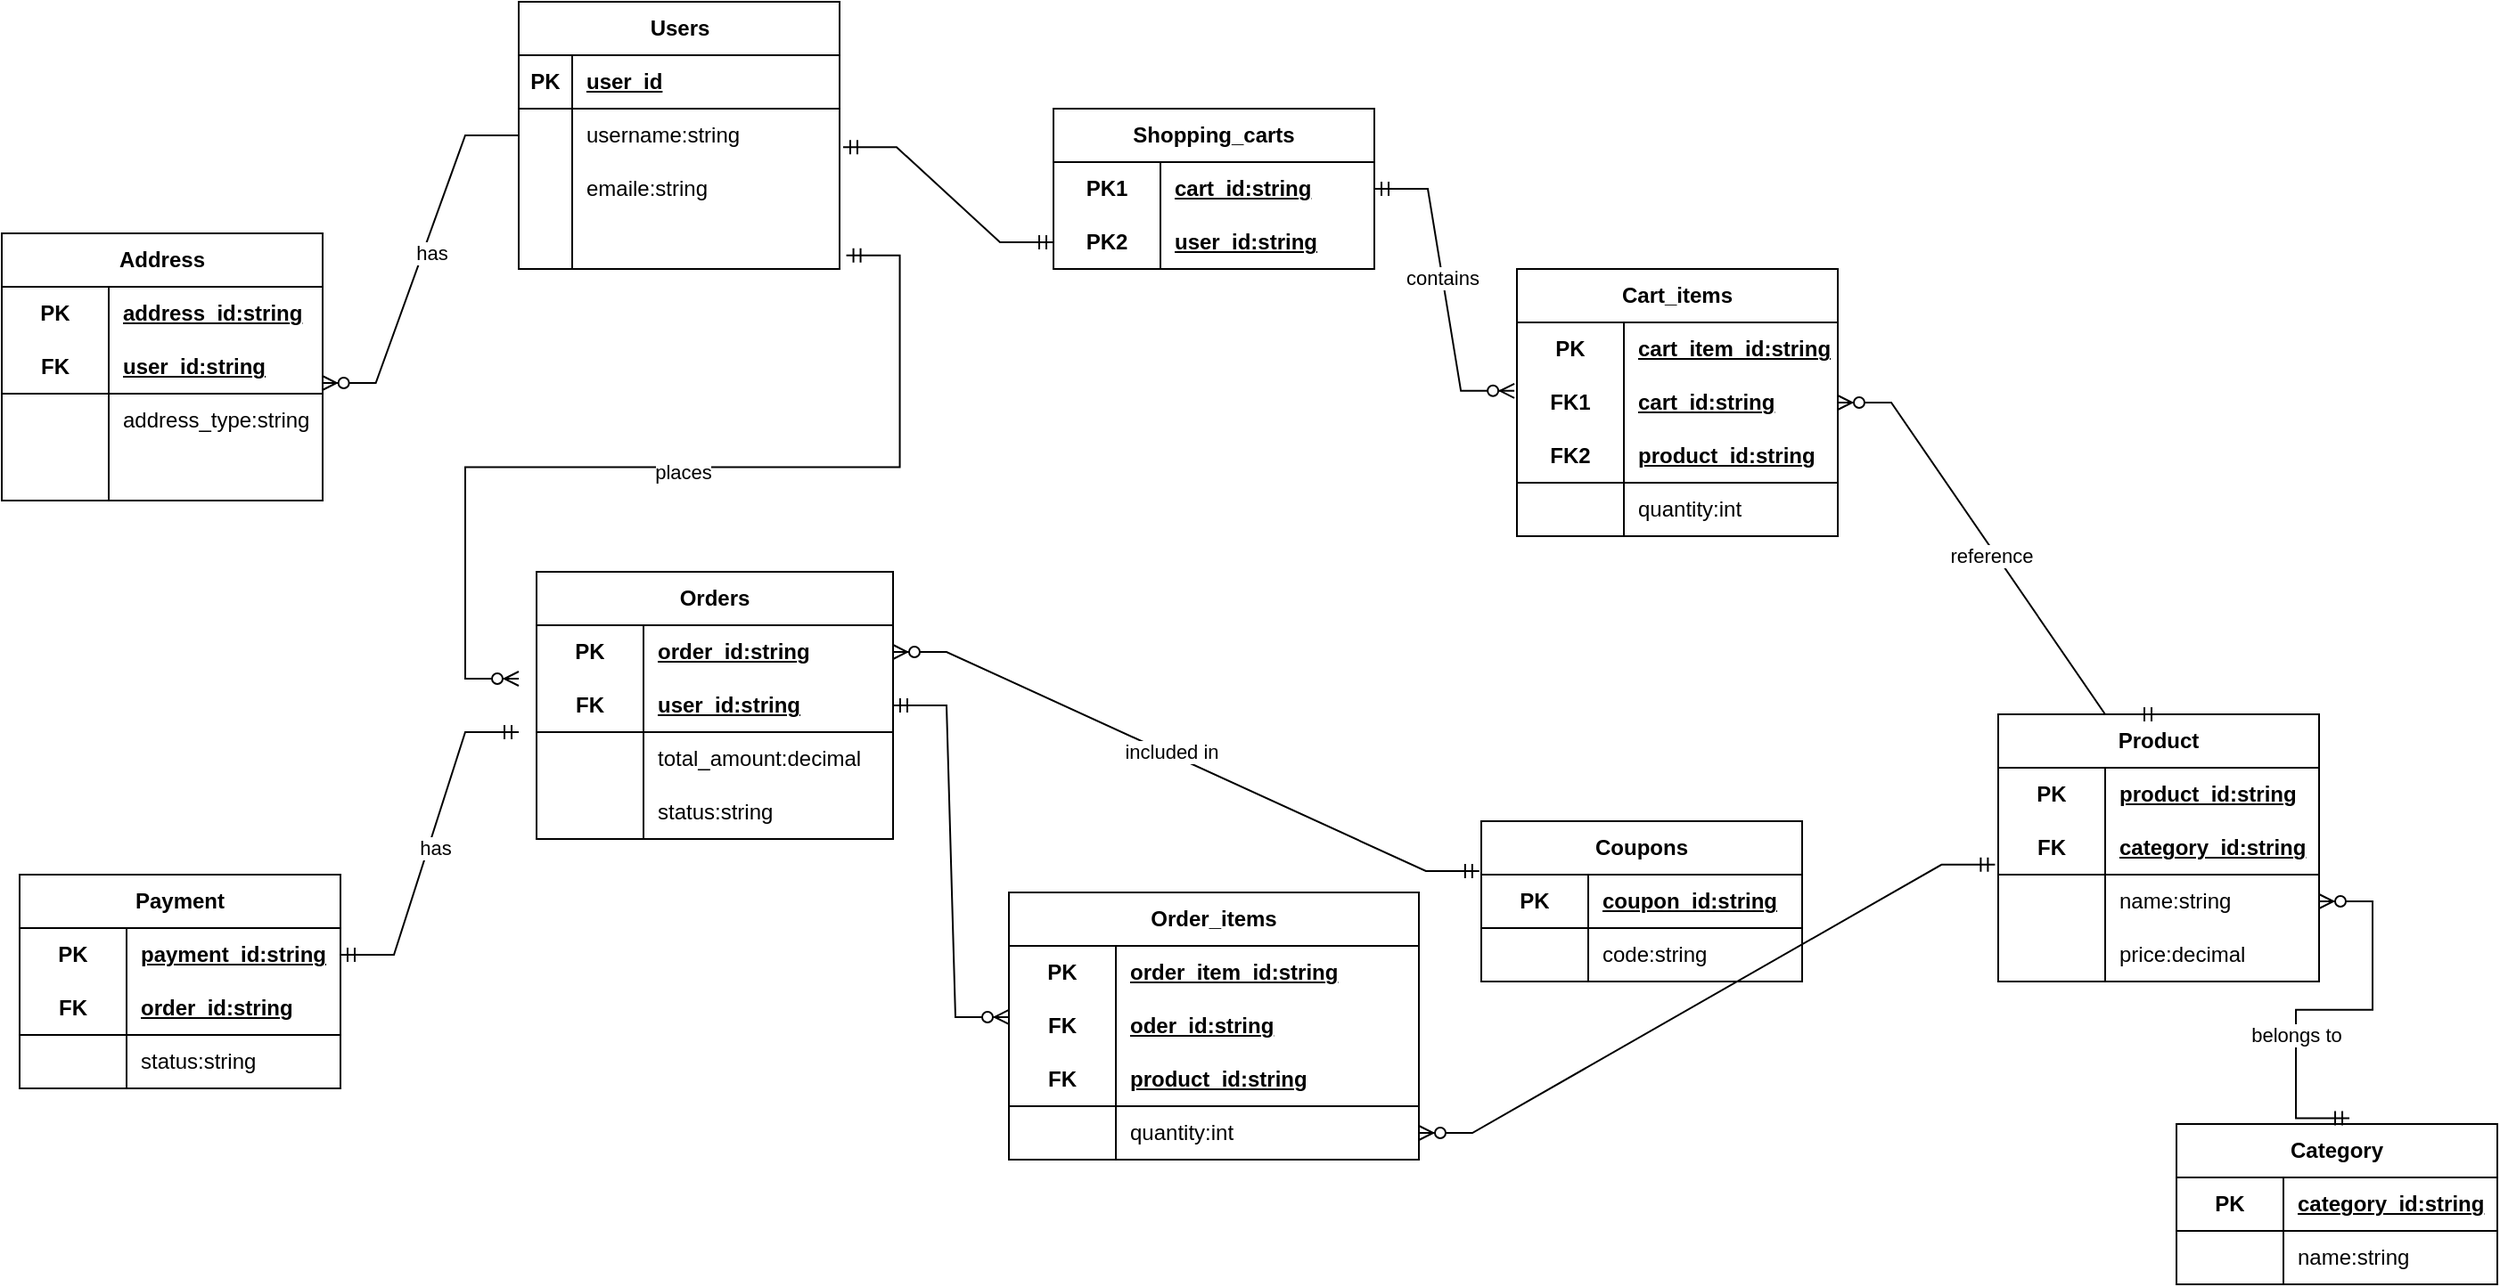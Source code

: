 <mxfile version="28.2.8">
  <diagram name="第 1 页" id="RHs9APcDyYt2y65QLB1x">
    <mxGraphModel dx="2623" dy="1254" grid="1" gridSize="10" guides="1" tooltips="1" connect="1" arrows="1" fold="1" page="1" pageScale="1" pageWidth="827" pageHeight="1169" math="0" shadow="0">
      <root>
        <mxCell id="0" />
        <mxCell id="1" parent="0" />
        <mxCell id="-cD7zculYkjX6uXaV5rv-506" value="Users" style="shape=table;startSize=30;container=1;collapsible=1;childLayout=tableLayout;fixedRows=1;rowLines=0;fontStyle=1;align=center;resizeLast=1;html=1;" vertex="1" parent="1">
          <mxGeometry x="140" y="550" width="180" height="150" as="geometry" />
        </mxCell>
        <mxCell id="-cD7zculYkjX6uXaV5rv-507" value="" style="shape=tableRow;horizontal=0;startSize=0;swimlaneHead=0;swimlaneBody=0;fillColor=none;collapsible=0;dropTarget=0;points=[[0,0.5],[1,0.5]];portConstraint=eastwest;top=0;left=0;right=0;bottom=1;" vertex="1" parent="-cD7zculYkjX6uXaV5rv-506">
          <mxGeometry y="30" width="180" height="30" as="geometry" />
        </mxCell>
        <mxCell id="-cD7zculYkjX6uXaV5rv-508" value="PK" style="shape=partialRectangle;connectable=0;fillColor=none;top=0;left=0;bottom=0;right=0;fontStyle=1;overflow=hidden;whiteSpace=wrap;html=1;" vertex="1" parent="-cD7zculYkjX6uXaV5rv-507">
          <mxGeometry width="30" height="30" as="geometry">
            <mxRectangle width="30" height="30" as="alternateBounds" />
          </mxGeometry>
        </mxCell>
        <mxCell id="-cD7zculYkjX6uXaV5rv-509" value="user_id" style="shape=partialRectangle;connectable=0;fillColor=none;top=0;left=0;bottom=0;right=0;align=left;spacingLeft=6;fontStyle=5;overflow=hidden;whiteSpace=wrap;html=1;" vertex="1" parent="-cD7zculYkjX6uXaV5rv-507">
          <mxGeometry x="30" width="150" height="30" as="geometry">
            <mxRectangle width="150" height="30" as="alternateBounds" />
          </mxGeometry>
        </mxCell>
        <mxCell id="-cD7zculYkjX6uXaV5rv-510" value="" style="shape=tableRow;horizontal=0;startSize=0;swimlaneHead=0;swimlaneBody=0;fillColor=none;collapsible=0;dropTarget=0;points=[[0,0.5],[1,0.5]];portConstraint=eastwest;top=0;left=0;right=0;bottom=0;" vertex="1" parent="-cD7zculYkjX6uXaV5rv-506">
          <mxGeometry y="60" width="180" height="30" as="geometry" />
        </mxCell>
        <mxCell id="-cD7zculYkjX6uXaV5rv-511" value="" style="shape=partialRectangle;connectable=0;fillColor=none;top=0;left=0;bottom=0;right=0;editable=1;overflow=hidden;whiteSpace=wrap;html=1;" vertex="1" parent="-cD7zculYkjX6uXaV5rv-510">
          <mxGeometry width="30" height="30" as="geometry">
            <mxRectangle width="30" height="30" as="alternateBounds" />
          </mxGeometry>
        </mxCell>
        <mxCell id="-cD7zculYkjX6uXaV5rv-512" value="username:string" style="shape=partialRectangle;connectable=0;fillColor=none;top=0;left=0;bottom=0;right=0;align=left;spacingLeft=6;overflow=hidden;whiteSpace=wrap;html=1;" vertex="1" parent="-cD7zculYkjX6uXaV5rv-510">
          <mxGeometry x="30" width="150" height="30" as="geometry">
            <mxRectangle width="150" height="30" as="alternateBounds" />
          </mxGeometry>
        </mxCell>
        <mxCell id="-cD7zculYkjX6uXaV5rv-513" value="" style="shape=tableRow;horizontal=0;startSize=0;swimlaneHead=0;swimlaneBody=0;fillColor=none;collapsible=0;dropTarget=0;points=[[0,0.5],[1,0.5]];portConstraint=eastwest;top=0;left=0;right=0;bottom=0;" vertex="1" parent="-cD7zculYkjX6uXaV5rv-506">
          <mxGeometry y="90" width="180" height="30" as="geometry" />
        </mxCell>
        <mxCell id="-cD7zculYkjX6uXaV5rv-514" value="" style="shape=partialRectangle;connectable=0;fillColor=none;top=0;left=0;bottom=0;right=0;editable=1;overflow=hidden;whiteSpace=wrap;html=1;" vertex="1" parent="-cD7zculYkjX6uXaV5rv-513">
          <mxGeometry width="30" height="30" as="geometry">
            <mxRectangle width="30" height="30" as="alternateBounds" />
          </mxGeometry>
        </mxCell>
        <mxCell id="-cD7zculYkjX6uXaV5rv-515" value="emaile:string" style="shape=partialRectangle;connectable=0;fillColor=none;top=0;left=0;bottom=0;right=0;align=left;spacingLeft=6;overflow=hidden;whiteSpace=wrap;html=1;" vertex="1" parent="-cD7zculYkjX6uXaV5rv-513">
          <mxGeometry x="30" width="150" height="30" as="geometry">
            <mxRectangle width="150" height="30" as="alternateBounds" />
          </mxGeometry>
        </mxCell>
        <mxCell id="-cD7zculYkjX6uXaV5rv-516" value="" style="shape=tableRow;horizontal=0;startSize=0;swimlaneHead=0;swimlaneBody=0;fillColor=none;collapsible=0;dropTarget=0;points=[[0,0.5],[1,0.5]];portConstraint=eastwest;top=0;left=0;right=0;bottom=0;" vertex="1" parent="-cD7zculYkjX6uXaV5rv-506">
          <mxGeometry y="120" width="180" height="30" as="geometry" />
        </mxCell>
        <mxCell id="-cD7zculYkjX6uXaV5rv-517" value="" style="shape=partialRectangle;connectable=0;fillColor=none;top=0;left=0;bottom=0;right=0;editable=1;overflow=hidden;whiteSpace=wrap;html=1;" vertex="1" parent="-cD7zculYkjX6uXaV5rv-516">
          <mxGeometry width="30" height="30" as="geometry">
            <mxRectangle width="30" height="30" as="alternateBounds" />
          </mxGeometry>
        </mxCell>
        <mxCell id="-cD7zculYkjX6uXaV5rv-518" value="" style="shape=partialRectangle;connectable=0;fillColor=none;top=0;left=0;bottom=0;right=0;align=left;spacingLeft=6;overflow=hidden;whiteSpace=wrap;html=1;" vertex="1" parent="-cD7zculYkjX6uXaV5rv-516">
          <mxGeometry x="30" width="150" height="30" as="geometry">
            <mxRectangle width="150" height="30" as="alternateBounds" />
          </mxGeometry>
        </mxCell>
        <mxCell id="-cD7zculYkjX6uXaV5rv-521" value="Shopping_carts" style="shape=table;startSize=30;container=1;collapsible=1;childLayout=tableLayout;fixedRows=1;rowLines=0;fontStyle=1;align=center;resizeLast=1;html=1;whiteSpace=wrap;" vertex="1" parent="1">
          <mxGeometry x="440" y="610" width="180" height="90" as="geometry" />
        </mxCell>
        <mxCell id="-cD7zculYkjX6uXaV5rv-522" value="" style="shape=tableRow;horizontal=0;startSize=0;swimlaneHead=0;swimlaneBody=0;fillColor=none;collapsible=0;dropTarget=0;points=[[0,0.5],[1,0.5]];portConstraint=eastwest;top=0;left=0;right=0;bottom=0;html=1;" vertex="1" parent="-cD7zculYkjX6uXaV5rv-521">
          <mxGeometry y="30" width="180" height="30" as="geometry" />
        </mxCell>
        <mxCell id="-cD7zculYkjX6uXaV5rv-523" value="PK1" style="shape=partialRectangle;connectable=0;fillColor=none;top=0;left=0;bottom=0;right=0;fontStyle=1;overflow=hidden;html=1;whiteSpace=wrap;" vertex="1" parent="-cD7zculYkjX6uXaV5rv-522">
          <mxGeometry width="60" height="30" as="geometry">
            <mxRectangle width="60" height="30" as="alternateBounds" />
          </mxGeometry>
        </mxCell>
        <mxCell id="-cD7zculYkjX6uXaV5rv-524" value="cart_id:string" style="shape=partialRectangle;connectable=0;fillColor=none;top=0;left=0;bottom=0;right=0;align=left;spacingLeft=6;fontStyle=5;overflow=hidden;html=1;whiteSpace=wrap;" vertex="1" parent="-cD7zculYkjX6uXaV5rv-522">
          <mxGeometry x="60" width="120" height="30" as="geometry">
            <mxRectangle width="120" height="30" as="alternateBounds" />
          </mxGeometry>
        </mxCell>
        <mxCell id="-cD7zculYkjX6uXaV5rv-525" value="" style="shape=tableRow;horizontal=0;startSize=0;swimlaneHead=0;swimlaneBody=0;fillColor=none;collapsible=0;dropTarget=0;points=[[0,0.5],[1,0.5]];portConstraint=eastwest;top=0;left=0;right=0;bottom=1;html=1;" vertex="1" parent="-cD7zculYkjX6uXaV5rv-521">
          <mxGeometry y="60" width="180" height="30" as="geometry" />
        </mxCell>
        <mxCell id="-cD7zculYkjX6uXaV5rv-526" value="PK2" style="shape=partialRectangle;connectable=0;fillColor=none;top=0;left=0;bottom=0;right=0;fontStyle=1;overflow=hidden;html=1;whiteSpace=wrap;" vertex="1" parent="-cD7zculYkjX6uXaV5rv-525">
          <mxGeometry width="60" height="30" as="geometry">
            <mxRectangle width="60" height="30" as="alternateBounds" />
          </mxGeometry>
        </mxCell>
        <mxCell id="-cD7zculYkjX6uXaV5rv-527" value="user_id:string" style="shape=partialRectangle;connectable=0;fillColor=none;top=0;left=0;bottom=0;right=0;align=left;spacingLeft=6;fontStyle=5;overflow=hidden;html=1;whiteSpace=wrap;" vertex="1" parent="-cD7zculYkjX6uXaV5rv-525">
          <mxGeometry x="60" width="120" height="30" as="geometry">
            <mxRectangle width="120" height="30" as="alternateBounds" />
          </mxGeometry>
        </mxCell>
        <mxCell id="-cD7zculYkjX6uXaV5rv-534" value="" style="edgeStyle=entityRelationEdgeStyle;fontSize=12;html=1;endArrow=ERmandOne;startArrow=ERmandOne;rounded=0;exitX=1.011;exitY=0.72;exitDx=0;exitDy=0;exitPerimeter=0;entryX=0;entryY=0.5;entryDx=0;entryDy=0;" edge="1" parent="1" source="-cD7zculYkjX6uXaV5rv-510" target="-cD7zculYkjX6uXaV5rv-525">
          <mxGeometry width="100" height="100" relative="1" as="geometry">
            <mxPoint x="420" y="680" as="sourcePoint" />
            <mxPoint x="520" y="580" as="targetPoint" />
          </mxGeometry>
        </mxCell>
        <mxCell id="-cD7zculYkjX6uXaV5rv-535" value="Address" style="shape=table;startSize=30;container=1;collapsible=1;childLayout=tableLayout;fixedRows=1;rowLines=0;fontStyle=1;align=center;resizeLast=1;html=1;whiteSpace=wrap;" vertex="1" parent="1">
          <mxGeometry x="-150" y="680" width="180" height="150" as="geometry" />
        </mxCell>
        <mxCell id="-cD7zculYkjX6uXaV5rv-536" value="" style="shape=tableRow;horizontal=0;startSize=0;swimlaneHead=0;swimlaneBody=0;fillColor=none;collapsible=0;dropTarget=0;points=[[0,0.5],[1,0.5]];portConstraint=eastwest;top=0;left=0;right=0;bottom=0;html=1;" vertex="1" parent="-cD7zculYkjX6uXaV5rv-535">
          <mxGeometry y="30" width="180" height="30" as="geometry" />
        </mxCell>
        <mxCell id="-cD7zculYkjX6uXaV5rv-537" value="PK" style="shape=partialRectangle;connectable=0;fillColor=none;top=0;left=0;bottom=0;right=0;fontStyle=1;overflow=hidden;html=1;whiteSpace=wrap;" vertex="1" parent="-cD7zculYkjX6uXaV5rv-536">
          <mxGeometry width="60" height="30" as="geometry">
            <mxRectangle width="60" height="30" as="alternateBounds" />
          </mxGeometry>
        </mxCell>
        <mxCell id="-cD7zculYkjX6uXaV5rv-538" value="address_id:string" style="shape=partialRectangle;connectable=0;fillColor=none;top=0;left=0;bottom=0;right=0;align=left;spacingLeft=6;fontStyle=5;overflow=hidden;html=1;whiteSpace=wrap;" vertex="1" parent="-cD7zculYkjX6uXaV5rv-536">
          <mxGeometry x="60" width="120" height="30" as="geometry">
            <mxRectangle width="120" height="30" as="alternateBounds" />
          </mxGeometry>
        </mxCell>
        <mxCell id="-cD7zculYkjX6uXaV5rv-539" value="" style="shape=tableRow;horizontal=0;startSize=0;swimlaneHead=0;swimlaneBody=0;fillColor=none;collapsible=0;dropTarget=0;points=[[0,0.5],[1,0.5]];portConstraint=eastwest;top=0;left=0;right=0;bottom=1;html=1;" vertex="1" parent="-cD7zculYkjX6uXaV5rv-535">
          <mxGeometry y="60" width="180" height="30" as="geometry" />
        </mxCell>
        <mxCell id="-cD7zculYkjX6uXaV5rv-540" value="FK" style="shape=partialRectangle;connectable=0;fillColor=none;top=0;left=0;bottom=0;right=0;fontStyle=1;overflow=hidden;html=1;whiteSpace=wrap;" vertex="1" parent="-cD7zculYkjX6uXaV5rv-539">
          <mxGeometry width="60" height="30" as="geometry">
            <mxRectangle width="60" height="30" as="alternateBounds" />
          </mxGeometry>
        </mxCell>
        <mxCell id="-cD7zculYkjX6uXaV5rv-541" value="user_id:string" style="shape=partialRectangle;connectable=0;fillColor=none;top=0;left=0;bottom=0;right=0;align=left;spacingLeft=6;fontStyle=5;overflow=hidden;html=1;whiteSpace=wrap;" vertex="1" parent="-cD7zculYkjX6uXaV5rv-539">
          <mxGeometry x="60" width="120" height="30" as="geometry">
            <mxRectangle width="120" height="30" as="alternateBounds" />
          </mxGeometry>
        </mxCell>
        <mxCell id="-cD7zculYkjX6uXaV5rv-542" value="" style="shape=tableRow;horizontal=0;startSize=0;swimlaneHead=0;swimlaneBody=0;fillColor=none;collapsible=0;dropTarget=0;points=[[0,0.5],[1,0.5]];portConstraint=eastwest;top=0;left=0;right=0;bottom=0;html=1;" vertex="1" parent="-cD7zculYkjX6uXaV5rv-535">
          <mxGeometry y="90" width="180" height="30" as="geometry" />
        </mxCell>
        <mxCell id="-cD7zculYkjX6uXaV5rv-543" value="" style="shape=partialRectangle;connectable=0;fillColor=none;top=0;left=0;bottom=0;right=0;editable=1;overflow=hidden;html=1;whiteSpace=wrap;" vertex="1" parent="-cD7zculYkjX6uXaV5rv-542">
          <mxGeometry width="60" height="30" as="geometry">
            <mxRectangle width="60" height="30" as="alternateBounds" />
          </mxGeometry>
        </mxCell>
        <mxCell id="-cD7zculYkjX6uXaV5rv-544" value="address_type:string" style="shape=partialRectangle;connectable=0;fillColor=none;top=0;left=0;bottom=0;right=0;align=left;spacingLeft=6;overflow=hidden;html=1;whiteSpace=wrap;" vertex="1" parent="-cD7zculYkjX6uXaV5rv-542">
          <mxGeometry x="60" width="120" height="30" as="geometry">
            <mxRectangle width="120" height="30" as="alternateBounds" />
          </mxGeometry>
        </mxCell>
        <mxCell id="-cD7zculYkjX6uXaV5rv-545" value="" style="shape=tableRow;horizontal=0;startSize=0;swimlaneHead=0;swimlaneBody=0;fillColor=none;collapsible=0;dropTarget=0;points=[[0,0.5],[1,0.5]];portConstraint=eastwest;top=0;left=0;right=0;bottom=0;html=1;" vertex="1" parent="-cD7zculYkjX6uXaV5rv-535">
          <mxGeometry y="120" width="180" height="30" as="geometry" />
        </mxCell>
        <mxCell id="-cD7zculYkjX6uXaV5rv-546" value="" style="shape=partialRectangle;connectable=0;fillColor=none;top=0;left=0;bottom=0;right=0;editable=1;overflow=hidden;html=1;whiteSpace=wrap;" vertex="1" parent="-cD7zculYkjX6uXaV5rv-545">
          <mxGeometry width="60" height="30" as="geometry">
            <mxRectangle width="60" height="30" as="alternateBounds" />
          </mxGeometry>
        </mxCell>
        <mxCell id="-cD7zculYkjX6uXaV5rv-547" value="" style="shape=partialRectangle;connectable=0;fillColor=none;top=0;left=0;bottom=0;right=0;align=left;spacingLeft=6;overflow=hidden;html=1;whiteSpace=wrap;" vertex="1" parent="-cD7zculYkjX6uXaV5rv-545">
          <mxGeometry x="60" width="120" height="30" as="geometry">
            <mxRectangle width="120" height="30" as="alternateBounds" />
          </mxGeometry>
        </mxCell>
        <mxCell id="-cD7zculYkjX6uXaV5rv-548" value="" style="edgeStyle=entityRelationEdgeStyle;fontSize=12;html=1;endArrow=ERzeroToMany;endFill=1;rounded=0;entryX=0.999;entryY=0.8;entryDx=0;entryDy=0;entryPerimeter=0;exitX=0;exitY=0.5;exitDx=0;exitDy=0;" edge="1" parent="1" source="-cD7zculYkjX6uXaV5rv-510" target="-cD7zculYkjX6uXaV5rv-539">
          <mxGeometry width="100" height="100" relative="1" as="geometry">
            <mxPoint x="-60" y="680" as="sourcePoint" />
            <mxPoint x="40" y="580" as="targetPoint" />
          </mxGeometry>
        </mxCell>
        <mxCell id="-cD7zculYkjX6uXaV5rv-549" value="has" style="edgeLabel;html=1;align=center;verticalAlign=middle;resizable=0;points=[];" vertex="1" connectable="0" parent="-cD7zculYkjX6uXaV5rv-548">
          <mxGeometry x="-0.054" y="4" relative="1" as="geometry">
            <mxPoint as="offset" />
          </mxGeometry>
        </mxCell>
        <mxCell id="-cD7zculYkjX6uXaV5rv-550" value="Cart_items" style="shape=table;startSize=30;container=1;collapsible=1;childLayout=tableLayout;fixedRows=1;rowLines=0;fontStyle=1;align=center;resizeLast=1;html=1;whiteSpace=wrap;" vertex="1" parent="1">
          <mxGeometry x="700" y="700" width="180" height="150" as="geometry" />
        </mxCell>
        <mxCell id="-cD7zculYkjX6uXaV5rv-551" value="" style="shape=tableRow;horizontal=0;startSize=0;swimlaneHead=0;swimlaneBody=0;fillColor=none;collapsible=0;dropTarget=0;points=[[0,0.5],[1,0.5]];portConstraint=eastwest;top=0;left=0;right=0;bottom=0;html=1;" vertex="1" parent="-cD7zculYkjX6uXaV5rv-550">
          <mxGeometry y="30" width="180" height="30" as="geometry" />
        </mxCell>
        <mxCell id="-cD7zculYkjX6uXaV5rv-552" value="PK" style="shape=partialRectangle;connectable=0;fillColor=none;top=0;left=0;bottom=0;right=0;fontStyle=1;overflow=hidden;html=1;whiteSpace=wrap;" vertex="1" parent="-cD7zculYkjX6uXaV5rv-551">
          <mxGeometry width="60" height="30" as="geometry">
            <mxRectangle width="60" height="30" as="alternateBounds" />
          </mxGeometry>
        </mxCell>
        <mxCell id="-cD7zculYkjX6uXaV5rv-553" value="cart_item_id:string" style="shape=partialRectangle;connectable=0;fillColor=none;top=0;left=0;bottom=0;right=0;align=left;spacingLeft=6;fontStyle=5;overflow=hidden;html=1;whiteSpace=wrap;" vertex="1" parent="-cD7zculYkjX6uXaV5rv-551">
          <mxGeometry x="60" width="120" height="30" as="geometry">
            <mxRectangle width="120" height="30" as="alternateBounds" />
          </mxGeometry>
        </mxCell>
        <mxCell id="-cD7zculYkjX6uXaV5rv-569" style="shape=tableRow;horizontal=0;startSize=0;swimlaneHead=0;swimlaneBody=0;fillColor=none;collapsible=0;dropTarget=0;points=[[0,0.5],[1,0.5]];portConstraint=eastwest;top=0;left=0;right=0;bottom=0;html=1;" vertex="1" parent="-cD7zculYkjX6uXaV5rv-550">
          <mxGeometry y="60" width="180" height="30" as="geometry" />
        </mxCell>
        <mxCell id="-cD7zculYkjX6uXaV5rv-570" value="FK1" style="shape=partialRectangle;connectable=0;fillColor=none;top=0;left=0;bottom=0;right=0;fontStyle=1;overflow=hidden;html=1;whiteSpace=wrap;" vertex="1" parent="-cD7zculYkjX6uXaV5rv-569">
          <mxGeometry width="60" height="30" as="geometry">
            <mxRectangle width="60" height="30" as="alternateBounds" />
          </mxGeometry>
        </mxCell>
        <mxCell id="-cD7zculYkjX6uXaV5rv-571" value="cart_id:string" style="shape=partialRectangle;connectable=0;fillColor=none;top=0;left=0;bottom=0;right=0;align=left;spacingLeft=6;fontStyle=5;overflow=hidden;html=1;whiteSpace=wrap;" vertex="1" parent="-cD7zculYkjX6uXaV5rv-569">
          <mxGeometry x="60" width="120" height="30" as="geometry">
            <mxRectangle width="120" height="30" as="alternateBounds" />
          </mxGeometry>
        </mxCell>
        <mxCell id="-cD7zculYkjX6uXaV5rv-554" value="" style="shape=tableRow;horizontal=0;startSize=0;swimlaneHead=0;swimlaneBody=0;fillColor=none;collapsible=0;dropTarget=0;points=[[0,0.5],[1,0.5]];portConstraint=eastwest;top=0;left=0;right=0;bottom=1;html=1;" vertex="1" parent="-cD7zculYkjX6uXaV5rv-550">
          <mxGeometry y="90" width="180" height="30" as="geometry" />
        </mxCell>
        <mxCell id="-cD7zculYkjX6uXaV5rv-555" value="FK2" style="shape=partialRectangle;connectable=0;fillColor=none;top=0;left=0;bottom=0;right=0;fontStyle=1;overflow=hidden;html=1;whiteSpace=wrap;" vertex="1" parent="-cD7zculYkjX6uXaV5rv-554">
          <mxGeometry width="60" height="30" as="geometry">
            <mxRectangle width="60" height="30" as="alternateBounds" />
          </mxGeometry>
        </mxCell>
        <mxCell id="-cD7zculYkjX6uXaV5rv-556" value="product_id:string" style="shape=partialRectangle;connectable=0;fillColor=none;top=0;left=0;bottom=0;right=0;align=left;spacingLeft=6;fontStyle=5;overflow=hidden;html=1;whiteSpace=wrap;" vertex="1" parent="-cD7zculYkjX6uXaV5rv-554">
          <mxGeometry x="60" width="120" height="30" as="geometry">
            <mxRectangle width="120" height="30" as="alternateBounds" />
          </mxGeometry>
        </mxCell>
        <mxCell id="-cD7zculYkjX6uXaV5rv-560" value="" style="shape=tableRow;horizontal=0;startSize=0;swimlaneHead=0;swimlaneBody=0;fillColor=none;collapsible=0;dropTarget=0;points=[[0,0.5],[1,0.5]];portConstraint=eastwest;top=0;left=0;right=0;bottom=0;html=1;" vertex="1" parent="-cD7zculYkjX6uXaV5rv-550">
          <mxGeometry y="120" width="180" height="30" as="geometry" />
        </mxCell>
        <mxCell id="-cD7zculYkjX6uXaV5rv-561" value="" style="shape=partialRectangle;connectable=0;fillColor=none;top=0;left=0;bottom=0;right=0;editable=1;overflow=hidden;html=1;whiteSpace=wrap;" vertex="1" parent="-cD7zculYkjX6uXaV5rv-560">
          <mxGeometry width="60" height="30" as="geometry">
            <mxRectangle width="60" height="30" as="alternateBounds" />
          </mxGeometry>
        </mxCell>
        <mxCell id="-cD7zculYkjX6uXaV5rv-562" value="quantity:int" style="shape=partialRectangle;connectable=0;fillColor=none;top=0;left=0;bottom=0;right=0;align=left;spacingLeft=6;overflow=hidden;html=1;whiteSpace=wrap;" vertex="1" parent="-cD7zculYkjX6uXaV5rv-560">
          <mxGeometry x="60" width="120" height="30" as="geometry">
            <mxRectangle width="120" height="30" as="alternateBounds" />
          </mxGeometry>
        </mxCell>
        <mxCell id="-cD7zculYkjX6uXaV5rv-573" value="" style="edgeStyle=entityRelationEdgeStyle;fontSize=12;html=1;endArrow=ERzeroToMany;startArrow=ERmandOne;rounded=0;entryX=-0.008;entryY=0.28;entryDx=0;entryDy=0;entryPerimeter=0;exitX=1;exitY=0.5;exitDx=0;exitDy=0;" edge="1" parent="1" source="-cD7zculYkjX6uXaV5rv-522" target="-cD7zculYkjX6uXaV5rv-569">
          <mxGeometry width="100" height="100" relative="1" as="geometry">
            <mxPoint x="440" y="840" as="sourcePoint" />
            <mxPoint x="540" y="740" as="targetPoint" />
          </mxGeometry>
        </mxCell>
        <mxCell id="-cD7zculYkjX6uXaV5rv-574" value="contains" style="edgeLabel;html=1;align=center;verticalAlign=middle;resizable=0;points=[];" vertex="1" connectable="0" parent="-cD7zculYkjX6uXaV5rv-573">
          <mxGeometry x="-0.081" relative="1" as="geometry">
            <mxPoint as="offset" />
          </mxGeometry>
        </mxCell>
        <mxCell id="-cD7zculYkjX6uXaV5rv-575" value="Orders" style="shape=table;startSize=30;container=1;collapsible=1;childLayout=tableLayout;fixedRows=1;rowLines=0;fontStyle=1;align=center;resizeLast=1;html=1;whiteSpace=wrap;" vertex="1" parent="1">
          <mxGeometry x="150" y="870" width="200" height="150" as="geometry" />
        </mxCell>
        <mxCell id="-cD7zculYkjX6uXaV5rv-576" value="" style="shape=tableRow;horizontal=0;startSize=0;swimlaneHead=0;swimlaneBody=0;fillColor=none;collapsible=0;dropTarget=0;points=[[0,0.5],[1,0.5]];portConstraint=eastwest;top=0;left=0;right=0;bottom=0;html=1;" vertex="1" parent="-cD7zculYkjX6uXaV5rv-575">
          <mxGeometry y="30" width="200" height="30" as="geometry" />
        </mxCell>
        <mxCell id="-cD7zculYkjX6uXaV5rv-577" value="PK" style="shape=partialRectangle;connectable=0;fillColor=none;top=0;left=0;bottom=0;right=0;fontStyle=1;overflow=hidden;html=1;whiteSpace=wrap;" vertex="1" parent="-cD7zculYkjX6uXaV5rv-576">
          <mxGeometry width="60" height="30" as="geometry">
            <mxRectangle width="60" height="30" as="alternateBounds" />
          </mxGeometry>
        </mxCell>
        <mxCell id="-cD7zculYkjX6uXaV5rv-578" value="order_id:string" style="shape=partialRectangle;connectable=0;fillColor=none;top=0;left=0;bottom=0;right=0;align=left;spacingLeft=6;fontStyle=5;overflow=hidden;html=1;whiteSpace=wrap;" vertex="1" parent="-cD7zculYkjX6uXaV5rv-576">
          <mxGeometry x="60" width="140" height="30" as="geometry">
            <mxRectangle width="140" height="30" as="alternateBounds" />
          </mxGeometry>
        </mxCell>
        <mxCell id="-cD7zculYkjX6uXaV5rv-579" value="" style="shape=tableRow;horizontal=0;startSize=0;swimlaneHead=0;swimlaneBody=0;fillColor=none;collapsible=0;dropTarget=0;points=[[0,0.5],[1,0.5]];portConstraint=eastwest;top=0;left=0;right=0;bottom=1;html=1;" vertex="1" parent="-cD7zculYkjX6uXaV5rv-575">
          <mxGeometry y="60" width="200" height="30" as="geometry" />
        </mxCell>
        <mxCell id="-cD7zculYkjX6uXaV5rv-580" value="FK" style="shape=partialRectangle;connectable=0;fillColor=none;top=0;left=0;bottom=0;right=0;fontStyle=1;overflow=hidden;html=1;whiteSpace=wrap;" vertex="1" parent="-cD7zculYkjX6uXaV5rv-579">
          <mxGeometry width="60" height="30" as="geometry">
            <mxRectangle width="60" height="30" as="alternateBounds" />
          </mxGeometry>
        </mxCell>
        <mxCell id="-cD7zculYkjX6uXaV5rv-581" value="user_id:string" style="shape=partialRectangle;connectable=0;fillColor=none;top=0;left=0;bottom=0;right=0;align=left;spacingLeft=6;fontStyle=5;overflow=hidden;html=1;whiteSpace=wrap;" vertex="1" parent="-cD7zculYkjX6uXaV5rv-579">
          <mxGeometry x="60" width="140" height="30" as="geometry">
            <mxRectangle width="140" height="30" as="alternateBounds" />
          </mxGeometry>
        </mxCell>
        <mxCell id="-cD7zculYkjX6uXaV5rv-582" value="" style="shape=tableRow;horizontal=0;startSize=0;swimlaneHead=0;swimlaneBody=0;fillColor=none;collapsible=0;dropTarget=0;points=[[0,0.5],[1,0.5]];portConstraint=eastwest;top=0;left=0;right=0;bottom=0;html=1;" vertex="1" parent="-cD7zculYkjX6uXaV5rv-575">
          <mxGeometry y="90" width="200" height="30" as="geometry" />
        </mxCell>
        <mxCell id="-cD7zculYkjX6uXaV5rv-583" value="" style="shape=partialRectangle;connectable=0;fillColor=none;top=0;left=0;bottom=0;right=0;editable=1;overflow=hidden;html=1;whiteSpace=wrap;" vertex="1" parent="-cD7zculYkjX6uXaV5rv-582">
          <mxGeometry width="60" height="30" as="geometry">
            <mxRectangle width="60" height="30" as="alternateBounds" />
          </mxGeometry>
        </mxCell>
        <mxCell id="-cD7zculYkjX6uXaV5rv-584" value="total_amount:decimal" style="shape=partialRectangle;connectable=0;fillColor=none;top=0;left=0;bottom=0;right=0;align=left;spacingLeft=6;overflow=hidden;html=1;whiteSpace=wrap;" vertex="1" parent="-cD7zculYkjX6uXaV5rv-582">
          <mxGeometry x="60" width="140" height="30" as="geometry">
            <mxRectangle width="140" height="30" as="alternateBounds" />
          </mxGeometry>
        </mxCell>
        <mxCell id="-cD7zculYkjX6uXaV5rv-585" value="" style="shape=tableRow;horizontal=0;startSize=0;swimlaneHead=0;swimlaneBody=0;fillColor=none;collapsible=0;dropTarget=0;points=[[0,0.5],[1,0.5]];portConstraint=eastwest;top=0;left=0;right=0;bottom=0;html=1;" vertex="1" parent="-cD7zculYkjX6uXaV5rv-575">
          <mxGeometry y="120" width="200" height="30" as="geometry" />
        </mxCell>
        <mxCell id="-cD7zculYkjX6uXaV5rv-586" value="" style="shape=partialRectangle;connectable=0;fillColor=none;top=0;left=0;bottom=0;right=0;editable=1;overflow=hidden;html=1;whiteSpace=wrap;" vertex="1" parent="-cD7zculYkjX6uXaV5rv-585">
          <mxGeometry width="60" height="30" as="geometry">
            <mxRectangle width="60" height="30" as="alternateBounds" />
          </mxGeometry>
        </mxCell>
        <mxCell id="-cD7zculYkjX6uXaV5rv-587" value="status:string" style="shape=partialRectangle;connectable=0;fillColor=none;top=0;left=0;bottom=0;right=0;align=left;spacingLeft=6;overflow=hidden;html=1;whiteSpace=wrap;" vertex="1" parent="-cD7zculYkjX6uXaV5rv-585">
          <mxGeometry x="60" width="140" height="30" as="geometry">
            <mxRectangle width="140" height="30" as="alternateBounds" />
          </mxGeometry>
        </mxCell>
        <mxCell id="-cD7zculYkjX6uXaV5rv-588" value="" style="edgeStyle=entityRelationEdgeStyle;fontSize=12;html=1;endArrow=ERzeroToMany;startArrow=ERmandOne;rounded=0;exitX=1.021;exitY=0.747;exitDx=0;exitDy=0;exitPerimeter=0;" edge="1" parent="1" source="-cD7zculYkjX6uXaV5rv-516">
          <mxGeometry width="100" height="100" relative="1" as="geometry">
            <mxPoint x="230" y="730" as="sourcePoint" />
            <mxPoint x="140" y="930" as="targetPoint" />
          </mxGeometry>
        </mxCell>
        <mxCell id="-cD7zculYkjX6uXaV5rv-589" value="places" style="edgeLabel;html=1;align=center;verticalAlign=middle;resizable=0;points=[];" vertex="1" connectable="0" parent="-cD7zculYkjX6uXaV5rv-588">
          <mxGeometry x="-0.001" y="3" relative="1" as="geometry">
            <mxPoint as="offset" />
          </mxGeometry>
        </mxCell>
        <mxCell id="-cD7zculYkjX6uXaV5rv-590" value="Payment" style="shape=table;startSize=30;container=1;collapsible=1;childLayout=tableLayout;fixedRows=1;rowLines=0;fontStyle=1;align=center;resizeLast=1;html=1;whiteSpace=wrap;" vertex="1" parent="1">
          <mxGeometry x="-140" y="1040" width="180" height="120" as="geometry" />
        </mxCell>
        <mxCell id="-cD7zculYkjX6uXaV5rv-591" value="" style="shape=tableRow;horizontal=0;startSize=0;swimlaneHead=0;swimlaneBody=0;fillColor=none;collapsible=0;dropTarget=0;points=[[0,0.5],[1,0.5]];portConstraint=eastwest;top=0;left=0;right=0;bottom=0;html=1;" vertex="1" parent="-cD7zculYkjX6uXaV5rv-590">
          <mxGeometry y="30" width="180" height="30" as="geometry" />
        </mxCell>
        <mxCell id="-cD7zculYkjX6uXaV5rv-592" value="PK" style="shape=partialRectangle;connectable=0;fillColor=none;top=0;left=0;bottom=0;right=0;fontStyle=1;overflow=hidden;html=1;whiteSpace=wrap;" vertex="1" parent="-cD7zculYkjX6uXaV5rv-591">
          <mxGeometry width="60" height="30" as="geometry">
            <mxRectangle width="60" height="30" as="alternateBounds" />
          </mxGeometry>
        </mxCell>
        <mxCell id="-cD7zculYkjX6uXaV5rv-593" value="payment_id:string" style="shape=partialRectangle;connectable=0;fillColor=none;top=0;left=0;bottom=0;right=0;align=left;spacingLeft=6;fontStyle=5;overflow=hidden;html=1;whiteSpace=wrap;" vertex="1" parent="-cD7zculYkjX6uXaV5rv-591">
          <mxGeometry x="60" width="120" height="30" as="geometry">
            <mxRectangle width="120" height="30" as="alternateBounds" />
          </mxGeometry>
        </mxCell>
        <mxCell id="-cD7zculYkjX6uXaV5rv-594" value="" style="shape=tableRow;horizontal=0;startSize=0;swimlaneHead=0;swimlaneBody=0;fillColor=none;collapsible=0;dropTarget=0;points=[[0,0.5],[1,0.5]];portConstraint=eastwest;top=0;left=0;right=0;bottom=1;html=1;" vertex="1" parent="-cD7zculYkjX6uXaV5rv-590">
          <mxGeometry y="60" width="180" height="30" as="geometry" />
        </mxCell>
        <mxCell id="-cD7zculYkjX6uXaV5rv-595" value="FK" style="shape=partialRectangle;connectable=0;fillColor=none;top=0;left=0;bottom=0;right=0;fontStyle=1;overflow=hidden;html=1;whiteSpace=wrap;" vertex="1" parent="-cD7zculYkjX6uXaV5rv-594">
          <mxGeometry width="60" height="30" as="geometry">
            <mxRectangle width="60" height="30" as="alternateBounds" />
          </mxGeometry>
        </mxCell>
        <mxCell id="-cD7zculYkjX6uXaV5rv-596" value="order_id:string" style="shape=partialRectangle;connectable=0;fillColor=none;top=0;left=0;bottom=0;right=0;align=left;spacingLeft=6;fontStyle=5;overflow=hidden;html=1;whiteSpace=wrap;" vertex="1" parent="-cD7zculYkjX6uXaV5rv-594">
          <mxGeometry x="60" width="120" height="30" as="geometry">
            <mxRectangle width="120" height="30" as="alternateBounds" />
          </mxGeometry>
        </mxCell>
        <mxCell id="-cD7zculYkjX6uXaV5rv-600" value="" style="shape=tableRow;horizontal=0;startSize=0;swimlaneHead=0;swimlaneBody=0;fillColor=none;collapsible=0;dropTarget=0;points=[[0,0.5],[1,0.5]];portConstraint=eastwest;top=0;left=0;right=0;bottom=0;html=1;" vertex="1" parent="-cD7zculYkjX6uXaV5rv-590">
          <mxGeometry y="90" width="180" height="30" as="geometry" />
        </mxCell>
        <mxCell id="-cD7zculYkjX6uXaV5rv-601" value="" style="shape=partialRectangle;connectable=0;fillColor=none;top=0;left=0;bottom=0;right=0;editable=1;overflow=hidden;html=1;whiteSpace=wrap;" vertex="1" parent="-cD7zculYkjX6uXaV5rv-600">
          <mxGeometry width="60" height="30" as="geometry">
            <mxRectangle width="60" height="30" as="alternateBounds" />
          </mxGeometry>
        </mxCell>
        <mxCell id="-cD7zculYkjX6uXaV5rv-602" value="status:string" style="shape=partialRectangle;connectable=0;fillColor=none;top=0;left=0;bottom=0;right=0;align=left;spacingLeft=6;overflow=hidden;html=1;whiteSpace=wrap;" vertex="1" parent="-cD7zculYkjX6uXaV5rv-600">
          <mxGeometry x="60" width="120" height="30" as="geometry">
            <mxRectangle width="120" height="30" as="alternateBounds" />
          </mxGeometry>
        </mxCell>
        <mxCell id="-cD7zculYkjX6uXaV5rv-603" value="Order_items" style="shape=table;startSize=30;container=1;collapsible=1;childLayout=tableLayout;fixedRows=1;rowLines=0;fontStyle=1;align=center;resizeLast=1;html=1;whiteSpace=wrap;" vertex="1" parent="1">
          <mxGeometry x="415" y="1050" width="230" height="150" as="geometry" />
        </mxCell>
        <mxCell id="-cD7zculYkjX6uXaV5rv-604" value="" style="shape=tableRow;horizontal=0;startSize=0;swimlaneHead=0;swimlaneBody=0;fillColor=none;collapsible=0;dropTarget=0;points=[[0,0.5],[1,0.5]];portConstraint=eastwest;top=0;left=0;right=0;bottom=0;html=1;" vertex="1" parent="-cD7zculYkjX6uXaV5rv-603">
          <mxGeometry y="30" width="230" height="30" as="geometry" />
        </mxCell>
        <mxCell id="-cD7zculYkjX6uXaV5rv-605" value="PK" style="shape=partialRectangle;connectable=0;fillColor=none;top=0;left=0;bottom=0;right=0;fontStyle=1;overflow=hidden;html=1;whiteSpace=wrap;" vertex="1" parent="-cD7zculYkjX6uXaV5rv-604">
          <mxGeometry width="60" height="30" as="geometry">
            <mxRectangle width="60" height="30" as="alternateBounds" />
          </mxGeometry>
        </mxCell>
        <mxCell id="-cD7zculYkjX6uXaV5rv-606" value="order_item_id:string" style="shape=partialRectangle;connectable=0;fillColor=none;top=0;left=0;bottom=0;right=0;align=left;spacingLeft=6;fontStyle=5;overflow=hidden;html=1;whiteSpace=wrap;" vertex="1" parent="-cD7zculYkjX6uXaV5rv-604">
          <mxGeometry x="60" width="170" height="30" as="geometry">
            <mxRectangle width="170" height="30" as="alternateBounds" />
          </mxGeometry>
        </mxCell>
        <mxCell id="-cD7zculYkjX6uXaV5rv-624" style="shape=tableRow;horizontal=0;startSize=0;swimlaneHead=0;swimlaneBody=0;fillColor=none;collapsible=0;dropTarget=0;points=[[0,0.5],[1,0.5]];portConstraint=eastwest;top=0;left=0;right=0;bottom=0;html=1;" vertex="1" parent="-cD7zculYkjX6uXaV5rv-603">
          <mxGeometry y="60" width="230" height="30" as="geometry" />
        </mxCell>
        <mxCell id="-cD7zculYkjX6uXaV5rv-625" value="FK" style="shape=partialRectangle;connectable=0;fillColor=none;top=0;left=0;bottom=0;right=0;fontStyle=1;overflow=hidden;html=1;whiteSpace=wrap;" vertex="1" parent="-cD7zculYkjX6uXaV5rv-624">
          <mxGeometry width="60" height="30" as="geometry">
            <mxRectangle width="60" height="30" as="alternateBounds" />
          </mxGeometry>
        </mxCell>
        <mxCell id="-cD7zculYkjX6uXaV5rv-626" value="oder_id:string" style="shape=partialRectangle;connectable=0;fillColor=none;top=0;left=0;bottom=0;right=0;align=left;spacingLeft=6;fontStyle=5;overflow=hidden;html=1;whiteSpace=wrap;" vertex="1" parent="-cD7zculYkjX6uXaV5rv-624">
          <mxGeometry x="60" width="170" height="30" as="geometry">
            <mxRectangle width="170" height="30" as="alternateBounds" />
          </mxGeometry>
        </mxCell>
        <mxCell id="-cD7zculYkjX6uXaV5rv-607" value="" style="shape=tableRow;horizontal=0;startSize=0;swimlaneHead=0;swimlaneBody=0;fillColor=none;collapsible=0;dropTarget=0;points=[[0,0.5],[1,0.5]];portConstraint=eastwest;top=0;left=0;right=0;bottom=1;html=1;" vertex="1" parent="-cD7zculYkjX6uXaV5rv-603">
          <mxGeometry y="90" width="230" height="30" as="geometry" />
        </mxCell>
        <mxCell id="-cD7zculYkjX6uXaV5rv-608" value="FK" style="shape=partialRectangle;connectable=0;fillColor=none;top=0;left=0;bottom=0;right=0;fontStyle=1;overflow=hidden;html=1;whiteSpace=wrap;" vertex="1" parent="-cD7zculYkjX6uXaV5rv-607">
          <mxGeometry width="60" height="30" as="geometry">
            <mxRectangle width="60" height="30" as="alternateBounds" />
          </mxGeometry>
        </mxCell>
        <mxCell id="-cD7zculYkjX6uXaV5rv-609" value="product_id:string" style="shape=partialRectangle;connectable=0;fillColor=none;top=0;left=0;bottom=0;right=0;align=left;spacingLeft=6;fontStyle=5;overflow=hidden;html=1;whiteSpace=wrap;" vertex="1" parent="-cD7zculYkjX6uXaV5rv-607">
          <mxGeometry x="60" width="170" height="30" as="geometry">
            <mxRectangle width="170" height="30" as="alternateBounds" />
          </mxGeometry>
        </mxCell>
        <mxCell id="-cD7zculYkjX6uXaV5rv-610" value="" style="shape=tableRow;horizontal=0;startSize=0;swimlaneHead=0;swimlaneBody=0;fillColor=none;collapsible=0;dropTarget=0;points=[[0,0.5],[1,0.5]];portConstraint=eastwest;top=0;left=0;right=0;bottom=0;html=1;" vertex="1" parent="-cD7zculYkjX6uXaV5rv-603">
          <mxGeometry y="120" width="230" height="30" as="geometry" />
        </mxCell>
        <mxCell id="-cD7zculYkjX6uXaV5rv-611" value="" style="shape=partialRectangle;connectable=0;fillColor=none;top=0;left=0;bottom=0;right=0;editable=1;overflow=hidden;html=1;whiteSpace=wrap;" vertex="1" parent="-cD7zculYkjX6uXaV5rv-610">
          <mxGeometry width="60" height="30" as="geometry">
            <mxRectangle width="60" height="30" as="alternateBounds" />
          </mxGeometry>
        </mxCell>
        <mxCell id="-cD7zculYkjX6uXaV5rv-612" value="quantity:int" style="shape=partialRectangle;connectable=0;fillColor=none;top=0;left=0;bottom=0;right=0;align=left;spacingLeft=6;overflow=hidden;html=1;whiteSpace=wrap;" vertex="1" parent="-cD7zculYkjX6uXaV5rv-610">
          <mxGeometry x="60" width="170" height="30" as="geometry">
            <mxRectangle width="170" height="30" as="alternateBounds" />
          </mxGeometry>
        </mxCell>
        <mxCell id="-cD7zculYkjX6uXaV5rv-613" value="" style="edgeStyle=entityRelationEdgeStyle;fontSize=12;html=1;endArrow=ERmandOne;startArrow=ERmandOne;rounded=0;exitX=1;exitY=0.5;exitDx=0;exitDy=0;" edge="1" parent="1" source="-cD7zculYkjX6uXaV5rv-591">
          <mxGeometry width="100" height="100" relative="1" as="geometry">
            <mxPoint x="30" y="1060" as="sourcePoint" />
            <mxPoint x="140" y="960" as="targetPoint" />
          </mxGeometry>
        </mxCell>
        <mxCell id="-cD7zculYkjX6uXaV5rv-614" value="has" style="edgeLabel;html=1;align=center;verticalAlign=middle;resizable=0;points=[];" vertex="1" connectable="0" parent="-cD7zculYkjX6uXaV5rv-613">
          <mxGeometry x="-0.016" y="-3" relative="1" as="geometry">
            <mxPoint as="offset" />
          </mxGeometry>
        </mxCell>
        <mxCell id="-cD7zculYkjX6uXaV5rv-627" value="" style="edgeStyle=entityRelationEdgeStyle;fontSize=12;html=1;endArrow=ERzeroToMany;startArrow=ERmandOne;rounded=0;exitX=1;exitY=0.5;exitDx=0;exitDy=0;entryX=0;entryY=0.333;entryDx=0;entryDy=0;entryPerimeter=0;" edge="1" parent="1" source="-cD7zculYkjX6uXaV5rv-579" target="-cD7zculYkjX6uXaV5rv-624">
          <mxGeometry width="100" height="100" relative="1" as="geometry">
            <mxPoint x="470" y="1140" as="sourcePoint" />
            <mxPoint x="570" y="1040" as="targetPoint" />
          </mxGeometry>
        </mxCell>
        <mxCell id="-cD7zculYkjX6uXaV5rv-628" value="Coupons" style="shape=table;startSize=30;container=1;collapsible=1;childLayout=tableLayout;fixedRows=1;rowLines=0;fontStyle=1;align=center;resizeLast=1;html=1;whiteSpace=wrap;" vertex="1" parent="1">
          <mxGeometry x="680" y="1010" width="180" height="90" as="geometry" />
        </mxCell>
        <mxCell id="-cD7zculYkjX6uXaV5rv-632" value="" style="shape=tableRow;horizontal=0;startSize=0;swimlaneHead=0;swimlaneBody=0;fillColor=none;collapsible=0;dropTarget=0;points=[[0,0.5],[1,0.5]];portConstraint=eastwest;top=0;left=0;right=0;bottom=1;html=1;" vertex="1" parent="-cD7zculYkjX6uXaV5rv-628">
          <mxGeometry y="30" width="180" height="30" as="geometry" />
        </mxCell>
        <mxCell id="-cD7zculYkjX6uXaV5rv-633" value="PK" style="shape=partialRectangle;connectable=0;fillColor=none;top=0;left=0;bottom=0;right=0;fontStyle=1;overflow=hidden;html=1;whiteSpace=wrap;" vertex="1" parent="-cD7zculYkjX6uXaV5rv-632">
          <mxGeometry width="60" height="30" as="geometry">
            <mxRectangle width="60" height="30" as="alternateBounds" />
          </mxGeometry>
        </mxCell>
        <mxCell id="-cD7zculYkjX6uXaV5rv-634" value="coupon_id:string" style="shape=partialRectangle;connectable=0;fillColor=none;top=0;left=0;bottom=0;right=0;align=left;spacingLeft=6;fontStyle=5;overflow=hidden;html=1;whiteSpace=wrap;" vertex="1" parent="-cD7zculYkjX6uXaV5rv-632">
          <mxGeometry x="60" width="120" height="30" as="geometry">
            <mxRectangle width="120" height="30" as="alternateBounds" />
          </mxGeometry>
        </mxCell>
        <mxCell id="-cD7zculYkjX6uXaV5rv-635" value="" style="shape=tableRow;horizontal=0;startSize=0;swimlaneHead=0;swimlaneBody=0;fillColor=none;collapsible=0;dropTarget=0;points=[[0,0.5],[1,0.5]];portConstraint=eastwest;top=0;left=0;right=0;bottom=0;html=1;" vertex="1" parent="-cD7zculYkjX6uXaV5rv-628">
          <mxGeometry y="60" width="180" height="30" as="geometry" />
        </mxCell>
        <mxCell id="-cD7zculYkjX6uXaV5rv-636" value="" style="shape=partialRectangle;connectable=0;fillColor=none;top=0;left=0;bottom=0;right=0;editable=1;overflow=hidden;html=1;whiteSpace=wrap;" vertex="1" parent="-cD7zculYkjX6uXaV5rv-635">
          <mxGeometry width="60" height="30" as="geometry">
            <mxRectangle width="60" height="30" as="alternateBounds" />
          </mxGeometry>
        </mxCell>
        <mxCell id="-cD7zculYkjX6uXaV5rv-637" value="code:string" style="shape=partialRectangle;connectable=0;fillColor=none;top=0;left=0;bottom=0;right=0;align=left;spacingLeft=6;overflow=hidden;html=1;whiteSpace=wrap;" vertex="1" parent="-cD7zculYkjX6uXaV5rv-635">
          <mxGeometry x="60" width="120" height="30" as="geometry">
            <mxRectangle width="120" height="30" as="alternateBounds" />
          </mxGeometry>
        </mxCell>
        <mxCell id="-cD7zculYkjX6uXaV5rv-638" value="" style="edgeStyle=entityRelationEdgeStyle;fontSize=12;html=1;endArrow=ERzeroToMany;startArrow=ERmandOne;rounded=0;exitX=-0.006;exitY=-0.067;exitDx=0;exitDy=0;exitPerimeter=0;entryX=1;entryY=0.5;entryDx=0;entryDy=0;" edge="1" parent="1" source="-cD7zculYkjX6uXaV5rv-632" target="-cD7zculYkjX6uXaV5rv-576">
          <mxGeometry width="100" height="100" relative="1" as="geometry">
            <mxPoint x="430.0" y="907.59" as="sourcePoint" />
            <mxPoint x="540" y="990" as="targetPoint" />
          </mxGeometry>
        </mxCell>
        <mxCell id="-cD7zculYkjX6uXaV5rv-640" value="included in" style="edgeLabel;html=1;align=center;verticalAlign=middle;resizable=0;points=[];" vertex="1" connectable="0" parent="-cD7zculYkjX6uXaV5rv-638">
          <mxGeometry x="0.056" y="-2" relative="1" as="geometry">
            <mxPoint as="offset" />
          </mxGeometry>
        </mxCell>
        <mxCell id="-cD7zculYkjX6uXaV5rv-641" value="Product" style="shape=table;startSize=30;container=1;collapsible=1;childLayout=tableLayout;fixedRows=1;rowLines=0;fontStyle=1;align=center;resizeLast=1;html=1;whiteSpace=wrap;" vertex="1" parent="1">
          <mxGeometry x="970" y="950" width="180" height="150" as="geometry" />
        </mxCell>
        <mxCell id="-cD7zculYkjX6uXaV5rv-642" value="" style="shape=tableRow;horizontal=0;startSize=0;swimlaneHead=0;swimlaneBody=0;fillColor=none;collapsible=0;dropTarget=0;points=[[0,0.5],[1,0.5]];portConstraint=eastwest;top=0;left=0;right=0;bottom=0;html=1;" vertex="1" parent="-cD7zculYkjX6uXaV5rv-641">
          <mxGeometry y="30" width="180" height="30" as="geometry" />
        </mxCell>
        <mxCell id="-cD7zculYkjX6uXaV5rv-643" value="PK" style="shape=partialRectangle;connectable=0;fillColor=none;top=0;left=0;bottom=0;right=0;fontStyle=1;overflow=hidden;html=1;whiteSpace=wrap;" vertex="1" parent="-cD7zculYkjX6uXaV5rv-642">
          <mxGeometry width="60" height="30" as="geometry">
            <mxRectangle width="60" height="30" as="alternateBounds" />
          </mxGeometry>
        </mxCell>
        <mxCell id="-cD7zculYkjX6uXaV5rv-644" value="product_id:string" style="shape=partialRectangle;connectable=0;fillColor=none;top=0;left=0;bottom=0;right=0;align=left;spacingLeft=6;fontStyle=5;overflow=hidden;html=1;whiteSpace=wrap;" vertex="1" parent="-cD7zculYkjX6uXaV5rv-642">
          <mxGeometry x="60" width="120" height="30" as="geometry">
            <mxRectangle width="120" height="30" as="alternateBounds" />
          </mxGeometry>
        </mxCell>
        <mxCell id="-cD7zculYkjX6uXaV5rv-645" value="" style="shape=tableRow;horizontal=0;startSize=0;swimlaneHead=0;swimlaneBody=0;fillColor=none;collapsible=0;dropTarget=0;points=[[0,0.5],[1,0.5]];portConstraint=eastwest;top=0;left=0;right=0;bottom=1;html=1;" vertex="1" parent="-cD7zculYkjX6uXaV5rv-641">
          <mxGeometry y="60" width="180" height="30" as="geometry" />
        </mxCell>
        <mxCell id="-cD7zculYkjX6uXaV5rv-646" value="FK" style="shape=partialRectangle;connectable=0;fillColor=none;top=0;left=0;bottom=0;right=0;fontStyle=1;overflow=hidden;html=1;whiteSpace=wrap;" vertex="1" parent="-cD7zculYkjX6uXaV5rv-645">
          <mxGeometry width="60" height="30" as="geometry">
            <mxRectangle width="60" height="30" as="alternateBounds" />
          </mxGeometry>
        </mxCell>
        <mxCell id="-cD7zculYkjX6uXaV5rv-647" value="category_id:string" style="shape=partialRectangle;connectable=0;fillColor=none;top=0;left=0;bottom=0;right=0;align=left;spacingLeft=6;fontStyle=5;overflow=hidden;html=1;whiteSpace=wrap;" vertex="1" parent="-cD7zculYkjX6uXaV5rv-645">
          <mxGeometry x="60" width="120" height="30" as="geometry">
            <mxRectangle width="120" height="30" as="alternateBounds" />
          </mxGeometry>
        </mxCell>
        <mxCell id="-cD7zculYkjX6uXaV5rv-648" value="" style="shape=tableRow;horizontal=0;startSize=0;swimlaneHead=0;swimlaneBody=0;fillColor=none;collapsible=0;dropTarget=0;points=[[0,0.5],[1,0.5]];portConstraint=eastwest;top=0;left=0;right=0;bottom=0;html=1;" vertex="1" parent="-cD7zculYkjX6uXaV5rv-641">
          <mxGeometry y="90" width="180" height="30" as="geometry" />
        </mxCell>
        <mxCell id="-cD7zculYkjX6uXaV5rv-649" value="" style="shape=partialRectangle;connectable=0;fillColor=none;top=0;left=0;bottom=0;right=0;editable=1;overflow=hidden;html=1;whiteSpace=wrap;" vertex="1" parent="-cD7zculYkjX6uXaV5rv-648">
          <mxGeometry width="60" height="30" as="geometry">
            <mxRectangle width="60" height="30" as="alternateBounds" />
          </mxGeometry>
        </mxCell>
        <mxCell id="-cD7zculYkjX6uXaV5rv-650" value="name:string" style="shape=partialRectangle;connectable=0;fillColor=none;top=0;left=0;bottom=0;right=0;align=left;spacingLeft=6;overflow=hidden;html=1;whiteSpace=wrap;" vertex="1" parent="-cD7zculYkjX6uXaV5rv-648">
          <mxGeometry x="60" width="120" height="30" as="geometry">
            <mxRectangle width="120" height="30" as="alternateBounds" />
          </mxGeometry>
        </mxCell>
        <mxCell id="-cD7zculYkjX6uXaV5rv-651" style="shape=tableRow;horizontal=0;startSize=0;swimlaneHead=0;swimlaneBody=0;fillColor=none;collapsible=0;dropTarget=0;points=[[0,0.5],[1,0.5]];portConstraint=eastwest;top=0;left=0;right=0;bottom=0;html=1;" vertex="1" parent="-cD7zculYkjX6uXaV5rv-641">
          <mxGeometry y="120" width="180" height="30" as="geometry" />
        </mxCell>
        <mxCell id="-cD7zculYkjX6uXaV5rv-652" style="shape=partialRectangle;connectable=0;fillColor=none;top=0;left=0;bottom=0;right=0;editable=1;overflow=hidden;html=1;whiteSpace=wrap;" vertex="1" parent="-cD7zculYkjX6uXaV5rv-651">
          <mxGeometry width="60" height="30" as="geometry">
            <mxRectangle width="60" height="30" as="alternateBounds" />
          </mxGeometry>
        </mxCell>
        <mxCell id="-cD7zculYkjX6uXaV5rv-653" value="price:decimal" style="shape=partialRectangle;connectable=0;fillColor=none;top=0;left=0;bottom=0;right=0;align=left;spacingLeft=6;overflow=hidden;html=1;whiteSpace=wrap;" vertex="1" parent="-cD7zculYkjX6uXaV5rv-651">
          <mxGeometry x="60" width="120" height="30" as="geometry">
            <mxRectangle width="120" height="30" as="alternateBounds" />
          </mxGeometry>
        </mxCell>
        <mxCell id="-cD7zculYkjX6uXaV5rv-654" value="" style="edgeStyle=entityRelationEdgeStyle;fontSize=12;html=1;endArrow=ERzeroToMany;startArrow=ERmandOne;rounded=0;exitX=0.5;exitY=0;exitDx=0;exitDy=0;entryX=1;entryY=0.5;entryDx=0;entryDy=0;" edge="1" parent="1" source="-cD7zculYkjX6uXaV5rv-641" target="-cD7zculYkjX6uXaV5rv-569">
          <mxGeometry width="100" height="100" relative="1" as="geometry">
            <mxPoint x="730" y="970" as="sourcePoint" />
            <mxPoint x="830" y="870" as="targetPoint" />
          </mxGeometry>
        </mxCell>
        <mxCell id="-cD7zculYkjX6uXaV5rv-655" value="reference" style="edgeLabel;html=1;align=center;verticalAlign=middle;resizable=0;points=[];" vertex="1" connectable="0" parent="-cD7zculYkjX6uXaV5rv-654">
          <mxGeometry x="0.027" y="2" relative="1" as="geometry">
            <mxPoint as="offset" />
          </mxGeometry>
        </mxCell>
        <mxCell id="-cD7zculYkjX6uXaV5rv-656" value="" style="edgeStyle=entityRelationEdgeStyle;fontSize=12;html=1;endArrow=ERzeroToMany;startArrow=ERmandOne;rounded=0;exitX=-0.01;exitY=0.813;exitDx=0;exitDy=0;exitPerimeter=0;entryX=1;entryY=0.5;entryDx=0;entryDy=0;" edge="1" parent="1" source="-cD7zculYkjX6uXaV5rv-645" target="-cD7zculYkjX6uXaV5rv-610">
          <mxGeometry width="100" height="100" relative="1" as="geometry">
            <mxPoint x="730" y="1050" as="sourcePoint" />
            <mxPoint x="830" y="950" as="targetPoint" />
          </mxGeometry>
        </mxCell>
        <mxCell id="-cD7zculYkjX6uXaV5rv-657" value="Category" style="shape=table;startSize=30;container=1;collapsible=1;childLayout=tableLayout;fixedRows=1;rowLines=0;fontStyle=1;align=center;resizeLast=1;html=1;whiteSpace=wrap;" vertex="1" parent="1">
          <mxGeometry x="1070" y="1180" width="180" height="90" as="geometry" />
        </mxCell>
        <mxCell id="-cD7zculYkjX6uXaV5rv-661" value="" style="shape=tableRow;horizontal=0;startSize=0;swimlaneHead=0;swimlaneBody=0;fillColor=none;collapsible=0;dropTarget=0;points=[[0,0.5],[1,0.5]];portConstraint=eastwest;top=0;left=0;right=0;bottom=1;html=1;" vertex="1" parent="-cD7zculYkjX6uXaV5rv-657">
          <mxGeometry y="30" width="180" height="30" as="geometry" />
        </mxCell>
        <mxCell id="-cD7zculYkjX6uXaV5rv-662" value="PK" style="shape=partialRectangle;connectable=0;fillColor=none;top=0;left=0;bottom=0;right=0;fontStyle=1;overflow=hidden;html=1;whiteSpace=wrap;" vertex="1" parent="-cD7zculYkjX6uXaV5rv-661">
          <mxGeometry width="60" height="30" as="geometry">
            <mxRectangle width="60" height="30" as="alternateBounds" />
          </mxGeometry>
        </mxCell>
        <mxCell id="-cD7zculYkjX6uXaV5rv-663" value="category_id:string" style="shape=partialRectangle;connectable=0;fillColor=none;top=0;left=0;bottom=0;right=0;align=left;spacingLeft=6;fontStyle=5;overflow=hidden;html=1;whiteSpace=wrap;" vertex="1" parent="-cD7zculYkjX6uXaV5rv-661">
          <mxGeometry x="60" width="120" height="30" as="geometry">
            <mxRectangle width="120" height="30" as="alternateBounds" />
          </mxGeometry>
        </mxCell>
        <mxCell id="-cD7zculYkjX6uXaV5rv-664" value="" style="shape=tableRow;horizontal=0;startSize=0;swimlaneHead=0;swimlaneBody=0;fillColor=none;collapsible=0;dropTarget=0;points=[[0,0.5],[1,0.5]];portConstraint=eastwest;top=0;left=0;right=0;bottom=0;html=1;" vertex="1" parent="-cD7zculYkjX6uXaV5rv-657">
          <mxGeometry y="60" width="180" height="30" as="geometry" />
        </mxCell>
        <mxCell id="-cD7zculYkjX6uXaV5rv-665" value="" style="shape=partialRectangle;connectable=0;fillColor=none;top=0;left=0;bottom=0;right=0;editable=1;overflow=hidden;html=1;whiteSpace=wrap;" vertex="1" parent="-cD7zculYkjX6uXaV5rv-664">
          <mxGeometry width="60" height="30" as="geometry">
            <mxRectangle width="60" height="30" as="alternateBounds" />
          </mxGeometry>
        </mxCell>
        <mxCell id="-cD7zculYkjX6uXaV5rv-666" value="name:string" style="shape=partialRectangle;connectable=0;fillColor=none;top=0;left=0;bottom=0;right=0;align=left;spacingLeft=6;overflow=hidden;html=1;whiteSpace=wrap;" vertex="1" parent="-cD7zculYkjX6uXaV5rv-664">
          <mxGeometry x="60" width="120" height="30" as="geometry">
            <mxRectangle width="120" height="30" as="alternateBounds" />
          </mxGeometry>
        </mxCell>
        <mxCell id="-cD7zculYkjX6uXaV5rv-667" value="" style="edgeStyle=entityRelationEdgeStyle;fontSize=12;html=1;endArrow=ERzeroToMany;startArrow=ERmandOne;rounded=0;exitX=0.539;exitY=-0.036;exitDx=0;exitDy=0;exitPerimeter=0;entryX=1;entryY=0.5;entryDx=0;entryDy=0;" edge="1" parent="1" source="-cD7zculYkjX6uXaV5rv-657" target="-cD7zculYkjX6uXaV5rv-648">
          <mxGeometry width="100" height="100" relative="1" as="geometry">
            <mxPoint x="950" y="1130" as="sourcePoint" />
            <mxPoint x="1050" y="1030" as="targetPoint" />
          </mxGeometry>
        </mxCell>
        <mxCell id="-cD7zculYkjX6uXaV5rv-668" value="belongs to" style="edgeLabel;html=1;align=center;verticalAlign=middle;resizable=0;points=[];" vertex="1" connectable="0" parent="-cD7zculYkjX6uXaV5rv-667">
          <mxGeometry x="-0.31" relative="1" as="geometry">
            <mxPoint as="offset" />
          </mxGeometry>
        </mxCell>
      </root>
    </mxGraphModel>
  </diagram>
</mxfile>
